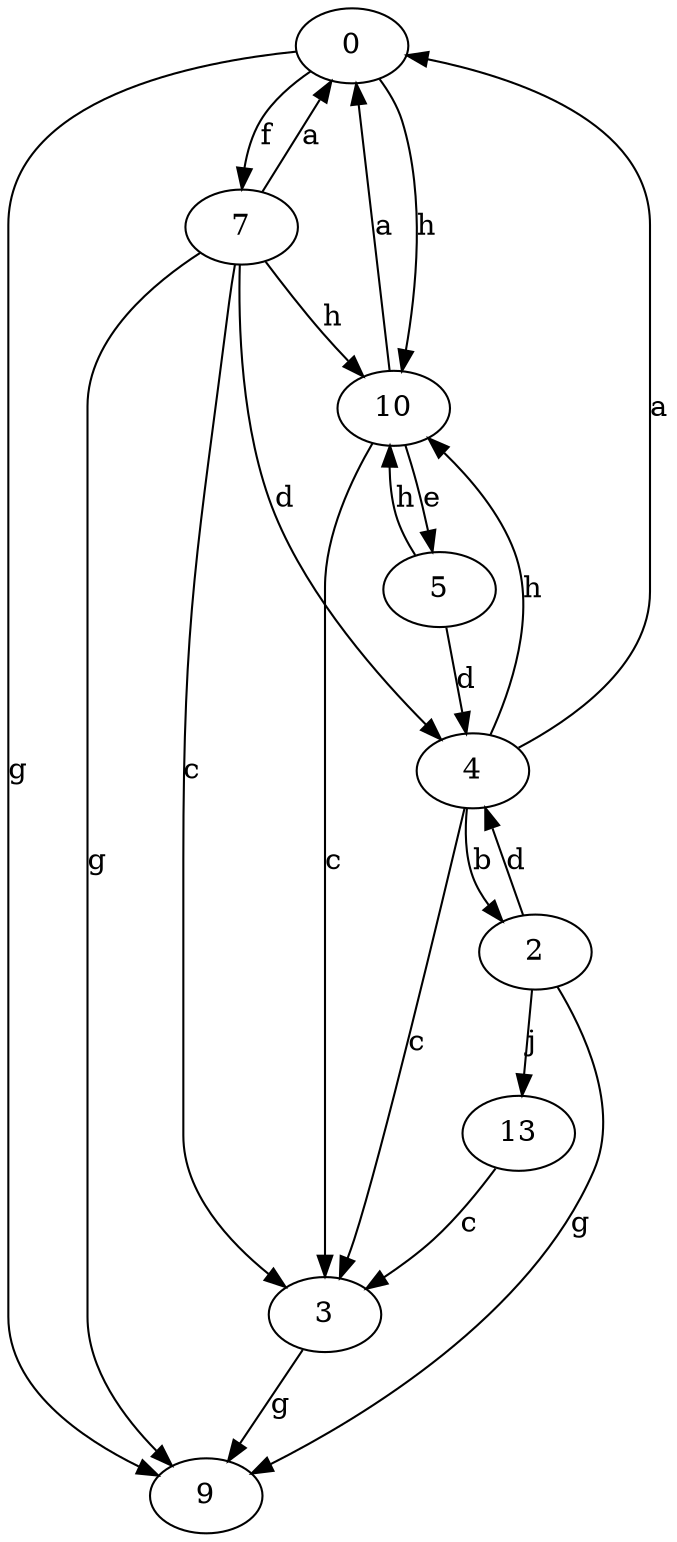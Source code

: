 strict digraph  {
0;
2;
3;
4;
5;
7;
9;
10;
13;
0 -> 7  [label=f];
0 -> 9  [label=g];
0 -> 10  [label=h];
2 -> 4  [label=d];
2 -> 9  [label=g];
2 -> 13  [label=j];
3 -> 9  [label=g];
4 -> 0  [label=a];
4 -> 2  [label=b];
4 -> 3  [label=c];
4 -> 10  [label=h];
5 -> 4  [label=d];
5 -> 10  [label=h];
7 -> 0  [label=a];
7 -> 3  [label=c];
7 -> 4  [label=d];
7 -> 9  [label=g];
7 -> 10  [label=h];
10 -> 0  [label=a];
10 -> 3  [label=c];
10 -> 5  [label=e];
13 -> 3  [label=c];
}
